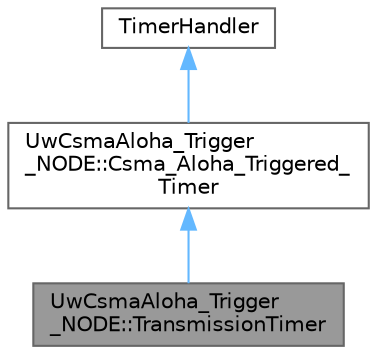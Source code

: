 digraph "UwCsmaAloha_Trigger_NODE::TransmissionTimer"
{
 // LATEX_PDF_SIZE
  bgcolor="transparent";
  edge [fontname=Helvetica,fontsize=10,labelfontname=Helvetica,labelfontsize=10];
  node [fontname=Helvetica,fontsize=10,shape=box,height=0.2,width=0.4];
  Node1 [id="Node000001",label="UwCsmaAloha_Trigger\l_NODE::TransmissionTimer",height=0.2,width=0.4,color="gray40", fillcolor="grey60", style="filled", fontcolor="black",tooltip="Class used to handle the time in which the node is allowed to transmit to the sink."];
  Node2 -> Node1 [id="edge1_Node000001_Node000002",dir="back",color="steelblue1",style="solid",tooltip=" "];
  Node2 [id="Node000002",label="UwCsmaAloha_Trigger\l_NODE::Csma_Aloha_Triggered_\lTimer",height=0.2,width=0.4,color="gray40", fillcolor="white", style="filled",URL="$classUwCsmaAloha__Trigger__NODE_1_1Csma__Aloha__Triggered__Timer.html",tooltip="Class that describes the timers in the node."];
  Node3 -> Node2 [id="edge2_Node000002_Node000003",dir="back",color="steelblue1",style="solid",tooltip=" "];
  Node3 [id="Node000003",label="TimerHandler",height=0.2,width=0.4,color="gray40", fillcolor="white", style="filled",tooltip=" "];
}
